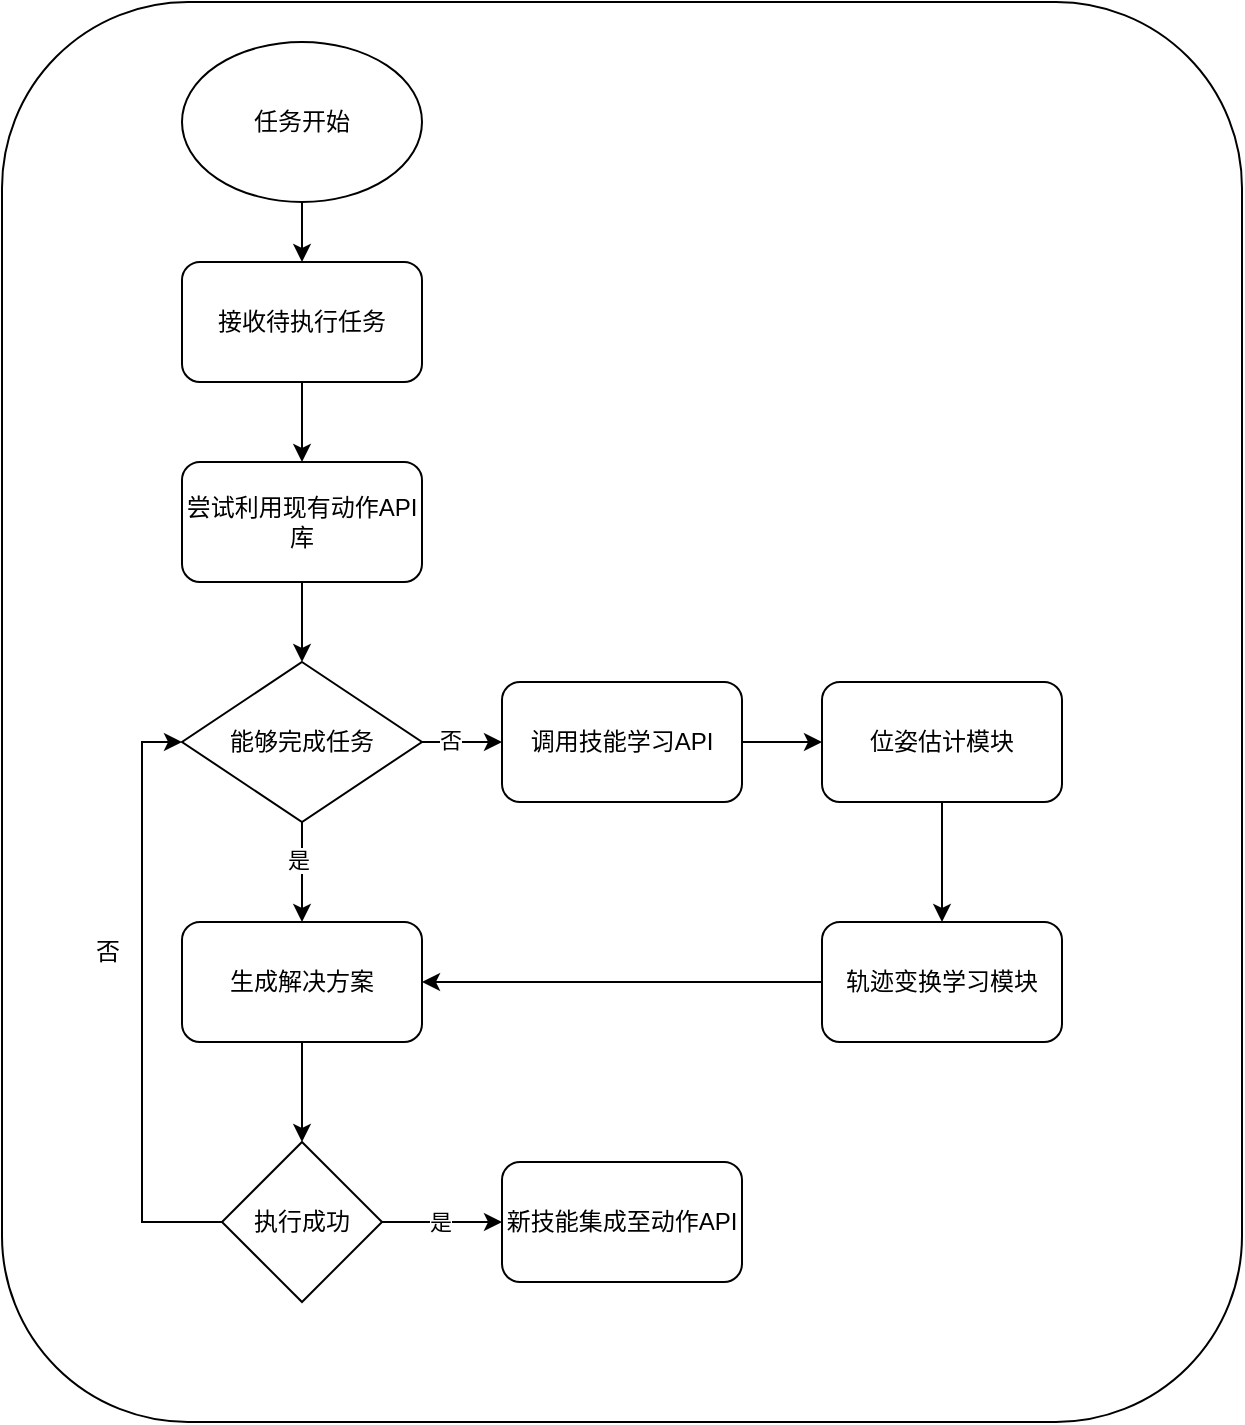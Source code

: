 <mxfile version="22.1.7" type="github">
  <diagram name="第 1 页" id="2Xs6jaGj1s-nqlGpgg6K">
    <mxGraphModel dx="1687" dy="882" grid="0" gridSize="10" guides="1" tooltips="1" connect="1" arrows="1" fold="1" page="1" pageScale="1" pageWidth="1169" pageHeight="827" math="0" shadow="0">
      <root>
        <mxCell id="0" />
        <mxCell id="1" parent="0" />
        <mxCell id="xmLJmfXqZ6u1IYIehsnS-1" value="" style="rounded=1;whiteSpace=wrap;html=1;fillColor=none;" parent="1" vertex="1">
          <mxGeometry x="150" y="100" width="620" height="710" as="geometry" />
        </mxCell>
        <mxCell id="xmLJmfXqZ6u1IYIehsnS-15" value="" style="edgeStyle=orthogonalEdgeStyle;rounded=0;orthogonalLoop=1;jettySize=auto;html=1;" parent="1" source="xmLJmfXqZ6u1IYIehsnS-4" target="xmLJmfXqZ6u1IYIehsnS-5" edge="1">
          <mxGeometry relative="1" as="geometry" />
        </mxCell>
        <mxCell id="xmLJmfXqZ6u1IYIehsnS-4" value="接收待执行任务" style="rounded=1;whiteSpace=wrap;html=1;" parent="1" vertex="1">
          <mxGeometry x="240" y="230" width="120" height="60" as="geometry" />
        </mxCell>
        <mxCell id="xmLJmfXqZ6u1IYIehsnS-16" value="" style="edgeStyle=orthogonalEdgeStyle;rounded=0;orthogonalLoop=1;jettySize=auto;html=1;" parent="1" source="xmLJmfXqZ6u1IYIehsnS-5" target="xmLJmfXqZ6u1IYIehsnS-7" edge="1">
          <mxGeometry relative="1" as="geometry" />
        </mxCell>
        <mxCell id="xmLJmfXqZ6u1IYIehsnS-5" value="尝试利用现有动作API 库" style="rounded=1;whiteSpace=wrap;html=1;" parent="1" vertex="1">
          <mxGeometry x="240" y="330" width="120" height="60" as="geometry" />
        </mxCell>
        <mxCell id="xmLJmfXqZ6u1IYIehsnS-14" value="" style="edgeStyle=orthogonalEdgeStyle;rounded=0;orthogonalLoop=1;jettySize=auto;html=1;" parent="1" source="xmLJmfXqZ6u1IYIehsnS-6" target="xmLJmfXqZ6u1IYIehsnS-4" edge="1">
          <mxGeometry relative="1" as="geometry" />
        </mxCell>
        <mxCell id="xmLJmfXqZ6u1IYIehsnS-6" value="任务开始" style="ellipse;whiteSpace=wrap;html=1;" parent="1" vertex="1">
          <mxGeometry x="240" y="120" width="120" height="80" as="geometry" />
        </mxCell>
        <mxCell id="xmLJmfXqZ6u1IYIehsnS-17" value="" style="edgeStyle=orthogonalEdgeStyle;rounded=0;orthogonalLoop=1;jettySize=auto;html=1;" parent="1" source="xmLJmfXqZ6u1IYIehsnS-7" target="xmLJmfXqZ6u1IYIehsnS-8" edge="1">
          <mxGeometry relative="1" as="geometry" />
        </mxCell>
        <mxCell id="xmLJmfXqZ6u1IYIehsnS-26" value="是" style="edgeLabel;html=1;align=center;verticalAlign=middle;resizable=0;points=[];" parent="xmLJmfXqZ6u1IYIehsnS-17" vertex="1" connectable="0">
          <mxGeometry x="-0.257" y="-2" relative="1" as="geometry">
            <mxPoint as="offset" />
          </mxGeometry>
        </mxCell>
        <mxCell id="xmLJmfXqZ6u1IYIehsnS-18" value="" style="edgeStyle=orthogonalEdgeStyle;rounded=0;orthogonalLoop=1;jettySize=auto;html=1;" parent="1" source="xmLJmfXqZ6u1IYIehsnS-7" target="xmLJmfXqZ6u1IYIehsnS-9" edge="1">
          <mxGeometry relative="1" as="geometry" />
        </mxCell>
        <mxCell id="xmLJmfXqZ6u1IYIehsnS-27" value="否" style="edgeLabel;html=1;align=center;verticalAlign=middle;resizable=0;points=[];" parent="xmLJmfXqZ6u1IYIehsnS-18" vertex="1" connectable="0">
          <mxGeometry x="-0.291" y="1" relative="1" as="geometry">
            <mxPoint as="offset" />
          </mxGeometry>
        </mxCell>
        <mxCell id="xmLJmfXqZ6u1IYIehsnS-7" value="能够完成任务" style="rhombus;whiteSpace=wrap;html=1;" parent="1" vertex="1">
          <mxGeometry x="240" y="430" width="120" height="80" as="geometry" />
        </mxCell>
        <mxCell id="xmLJmfXqZ6u1IYIehsnS-24" value="" style="edgeStyle=orthogonalEdgeStyle;rounded=0;orthogonalLoop=1;jettySize=auto;html=1;" parent="1" source="xmLJmfXqZ6u1IYIehsnS-8" target="xmLJmfXqZ6u1IYIehsnS-12" edge="1">
          <mxGeometry relative="1" as="geometry" />
        </mxCell>
        <mxCell id="xmLJmfXqZ6u1IYIehsnS-8" value="生成解决方案" style="rounded=1;whiteSpace=wrap;html=1;" parent="1" vertex="1">
          <mxGeometry x="240" y="560" width="120" height="60" as="geometry" />
        </mxCell>
        <mxCell id="xmLJmfXqZ6u1IYIehsnS-19" value="" style="edgeStyle=orthogonalEdgeStyle;rounded=0;orthogonalLoop=1;jettySize=auto;html=1;" parent="1" source="xmLJmfXqZ6u1IYIehsnS-9" target="xmLJmfXqZ6u1IYIehsnS-10" edge="1">
          <mxGeometry relative="1" as="geometry" />
        </mxCell>
        <mxCell id="xmLJmfXqZ6u1IYIehsnS-9" value="调用技能学习API" style="rounded=1;whiteSpace=wrap;html=1;" parent="1" vertex="1">
          <mxGeometry x="400" y="440" width="120" height="60" as="geometry" />
        </mxCell>
        <mxCell id="xmLJmfXqZ6u1IYIehsnS-20" value="" style="edgeStyle=orthogonalEdgeStyle;rounded=0;orthogonalLoop=1;jettySize=auto;html=1;" parent="1" source="xmLJmfXqZ6u1IYIehsnS-10" target="xmLJmfXqZ6u1IYIehsnS-11" edge="1">
          <mxGeometry relative="1" as="geometry" />
        </mxCell>
        <mxCell id="xmLJmfXqZ6u1IYIehsnS-10" value="位姿估计模块" style="rounded=1;whiteSpace=wrap;html=1;" parent="1" vertex="1">
          <mxGeometry x="560" y="440" width="120" height="60" as="geometry" />
        </mxCell>
        <mxCell id="xmLJmfXqZ6u1IYIehsnS-23" style="edgeStyle=orthogonalEdgeStyle;rounded=0;orthogonalLoop=1;jettySize=auto;html=1;exitX=0;exitY=0.5;exitDx=0;exitDy=0;" parent="1" source="xmLJmfXqZ6u1IYIehsnS-11" target="xmLJmfXqZ6u1IYIehsnS-8" edge="1">
          <mxGeometry relative="1" as="geometry" />
        </mxCell>
        <mxCell id="xmLJmfXqZ6u1IYIehsnS-11" value="轨迹变换学习模块" style="rounded=1;whiteSpace=wrap;html=1;" parent="1" vertex="1">
          <mxGeometry x="560" y="560" width="120" height="60" as="geometry" />
        </mxCell>
        <mxCell id="xmLJmfXqZ6u1IYIehsnS-25" value="" style="edgeStyle=orthogonalEdgeStyle;rounded=0;orthogonalLoop=1;jettySize=auto;html=1;" parent="1" source="xmLJmfXqZ6u1IYIehsnS-12" target="xmLJmfXqZ6u1IYIehsnS-13" edge="1">
          <mxGeometry relative="1" as="geometry" />
        </mxCell>
        <mxCell id="xmLJmfXqZ6u1IYIehsnS-28" value="是" style="edgeLabel;html=1;align=center;verticalAlign=middle;resizable=0;points=[];" parent="xmLJmfXqZ6u1IYIehsnS-25" vertex="1" connectable="0">
          <mxGeometry x="-0.057" relative="1" as="geometry">
            <mxPoint as="offset" />
          </mxGeometry>
        </mxCell>
        <mxCell id="xmLJmfXqZ6u1IYIehsnS-29" style="edgeStyle=orthogonalEdgeStyle;rounded=0;orthogonalLoop=1;jettySize=auto;html=1;exitX=0;exitY=0.5;exitDx=0;exitDy=0;entryX=0;entryY=0.5;entryDx=0;entryDy=0;" parent="1" source="xmLJmfXqZ6u1IYIehsnS-12" target="xmLJmfXqZ6u1IYIehsnS-7" edge="1">
          <mxGeometry relative="1" as="geometry" />
        </mxCell>
        <mxCell id="xmLJmfXqZ6u1IYIehsnS-12" value="执行成功" style="rhombus;whiteSpace=wrap;html=1;" parent="1" vertex="1">
          <mxGeometry x="260" y="670" width="80" height="80" as="geometry" />
        </mxCell>
        <mxCell id="xmLJmfXqZ6u1IYIehsnS-13" value="新技能集成至动作API" style="rounded=1;whiteSpace=wrap;html=1;" parent="1" vertex="1">
          <mxGeometry x="400" y="680" width="120" height="60" as="geometry" />
        </mxCell>
        <mxCell id="a-CHJcKeQ_-vP6w0SMkR-1" value="否" style="text;html=1;strokeColor=none;fillColor=none;align=center;verticalAlign=middle;whiteSpace=wrap;rounded=0;" vertex="1" parent="1">
          <mxGeometry x="173" y="560" width="60" height="30" as="geometry" />
        </mxCell>
      </root>
    </mxGraphModel>
  </diagram>
</mxfile>
